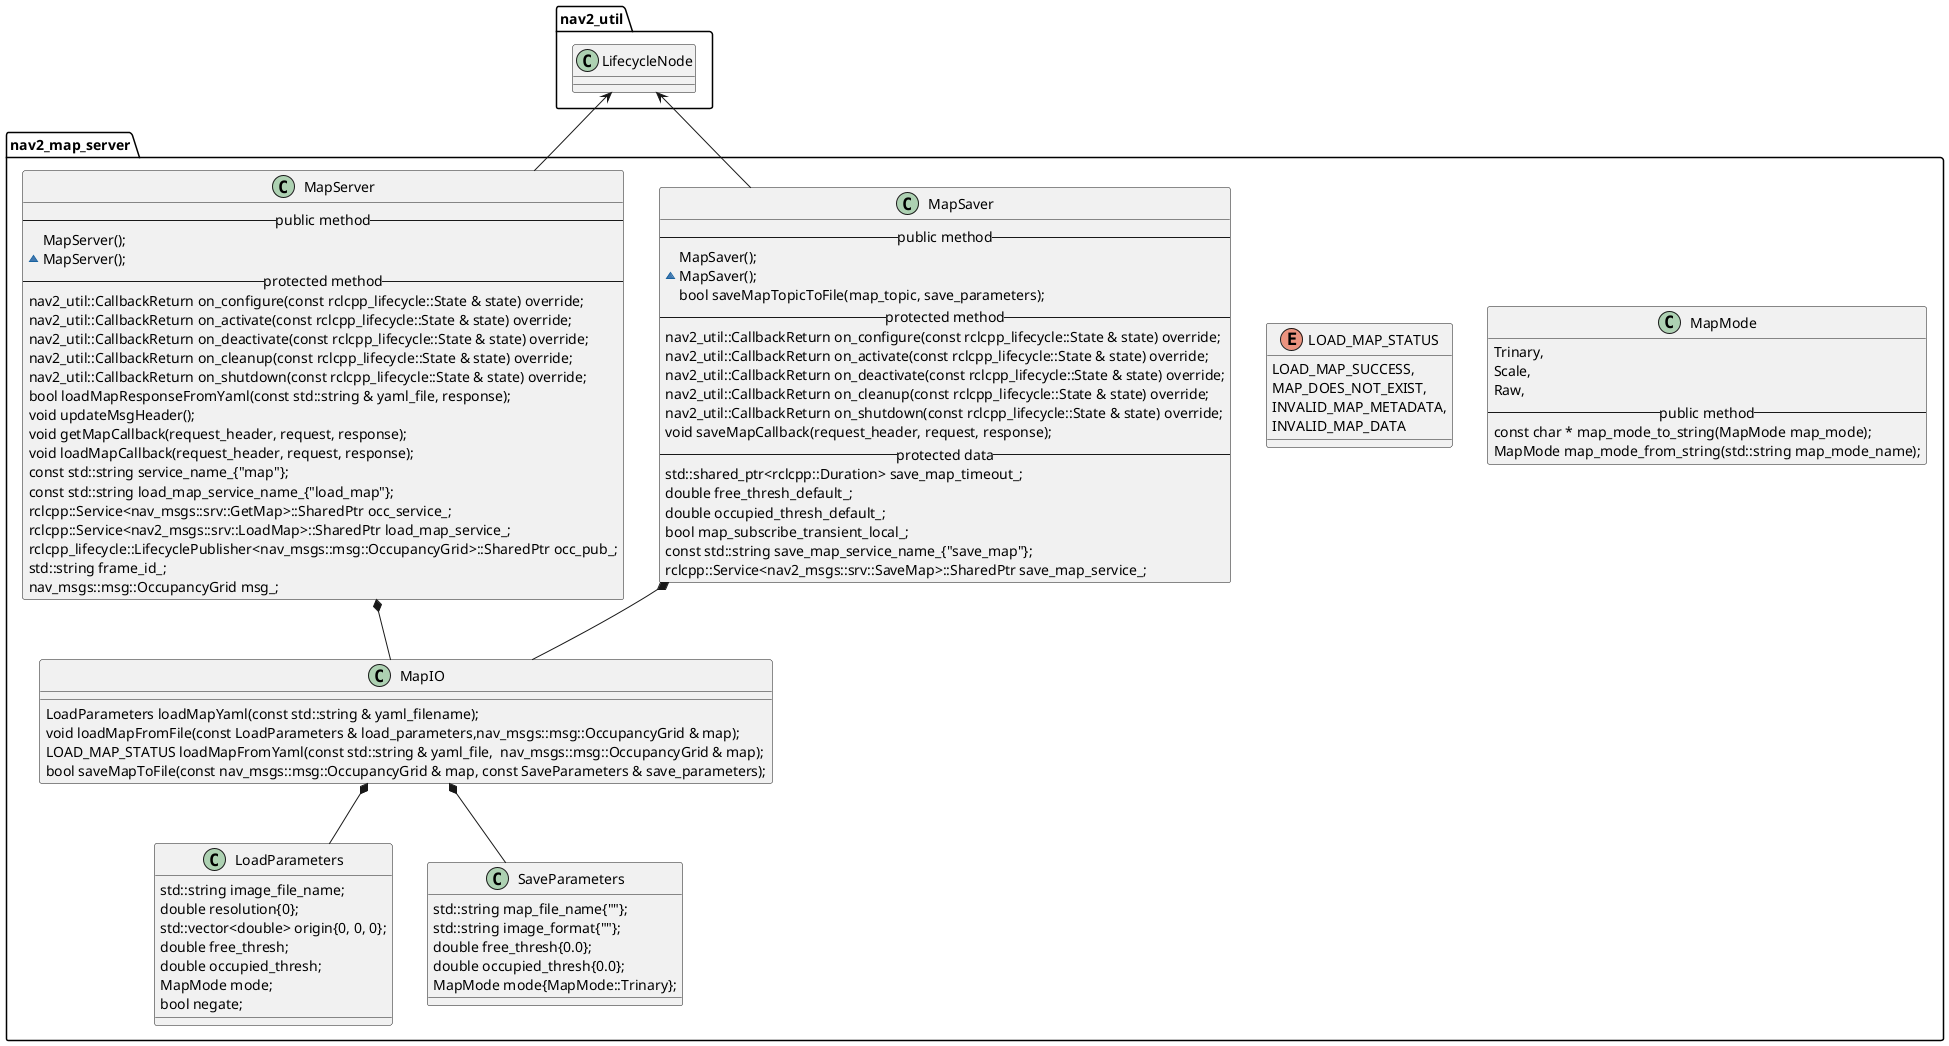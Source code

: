 @startuml
'https://plantuml.com/class-diagram

namespace nav2_map_server{
class MapMode{
Trinary,
Scale,
Raw,
-- public method --
const char * map_mode_to_string(MapMode map_mode);
MapMode map_mode_from_string(std::string map_mode_name);
}


class LoadParameters{
std::string image_file_name;
double resolution{0};
std::vector<double> origin{0, 0, 0};
double free_thresh;
double occupied_thresh;
MapMode mode;
bool negate;
}

enum LOAD_MAP_STATUS
{
LOAD_MAP_SUCCESS,
MAP_DOES_NOT_EXIST,
INVALID_MAP_METADATA,
INVALID_MAP_DATA
}

class SaveParameters
{
  std::string map_file_name{""};
  std::string image_format{""};
  double free_thresh{0.0};
  double occupied_thresh{0.0};
  MapMode mode{MapMode::Trinary};
}

class MapIO{
LoadParameters loadMapYaml(const std::string & yaml_filename);
void loadMapFromFile(const LoadParameters & load_parameters,nav_msgs::msg::OccupancyGrid & map);
LOAD_MAP_STATUS loadMapFromYaml(const std::string & yaml_file,  nav_msgs::msg::OccupancyGrid & map);
bool saveMapToFile(const nav_msgs::msg::OccupancyGrid & map, const SaveParameters & save_parameters);
}

class MapSaver{
-- public method --
MapSaver();
~MapSaver();
bool saveMapTopicToFile(map_topic, save_parameters);
-- protected method --
nav2_util::CallbackReturn on_configure(const rclcpp_lifecycle::State & state) override;
nav2_util::CallbackReturn on_activate(const rclcpp_lifecycle::State & state) override;
nav2_util::CallbackReturn on_deactivate(const rclcpp_lifecycle::State & state) override;
nav2_util::CallbackReturn on_cleanup(const rclcpp_lifecycle::State & state) override;
nav2_util::CallbackReturn on_shutdown(const rclcpp_lifecycle::State & state) override;
void saveMapCallback(request_header, request, response);
-- protected data --
std::shared_ptr<rclcpp::Duration> save_map_timeout_;
double free_thresh_default_;
double occupied_thresh_default_;
bool map_subscribe_transient_local_;
const std::string save_map_service_name_{"save_map"};
rclcpp::Service<nav2_msgs::srv::SaveMap>::SharedPtr save_map_service_;
}
MapSaver *-- MapIO
MapIO *-- SaveParameters
MapIO *-- LoadParameters

class MapServer
{
-- public method --
MapServer();
~MapServer();
-- protected method --
nav2_util::CallbackReturn on_configure(const rclcpp_lifecycle::State & state) override;
nav2_util::CallbackReturn on_activate(const rclcpp_lifecycle::State & state) override;
nav2_util::CallbackReturn on_deactivate(const rclcpp_lifecycle::State & state) override;
nav2_util::CallbackReturn on_cleanup(const rclcpp_lifecycle::State & state) override;
nav2_util::CallbackReturn on_shutdown(const rclcpp_lifecycle::State & state) override;
bool loadMapResponseFromYaml(const std::string & yaml_file, response);
void updateMsgHeader();
void getMapCallback(request_header, request, response);
void loadMapCallback(request_header, request, response);
const std::string service_name_{"map"};
const std::string load_map_service_name_{"load_map"};
rclcpp::Service<nav_msgs::srv::GetMap>::SharedPtr occ_service_;
rclcpp::Service<nav2_msgs::srv::LoadMap>::SharedPtr load_map_service_;
rclcpp_lifecycle::LifecyclePublisher<nav_msgs::msg::OccupancyGrid>::SharedPtr occ_pub_;
std::string frame_id_;
nav_msgs::msg::OccupancyGrid msg_;
}

MapServer *-- MapIO

}

nav2_util.LifecycleNode <-- nav2_map_server.MapSaver
nav2_util.LifecycleNode <-- nav2_map_server.MapServer

@enduml